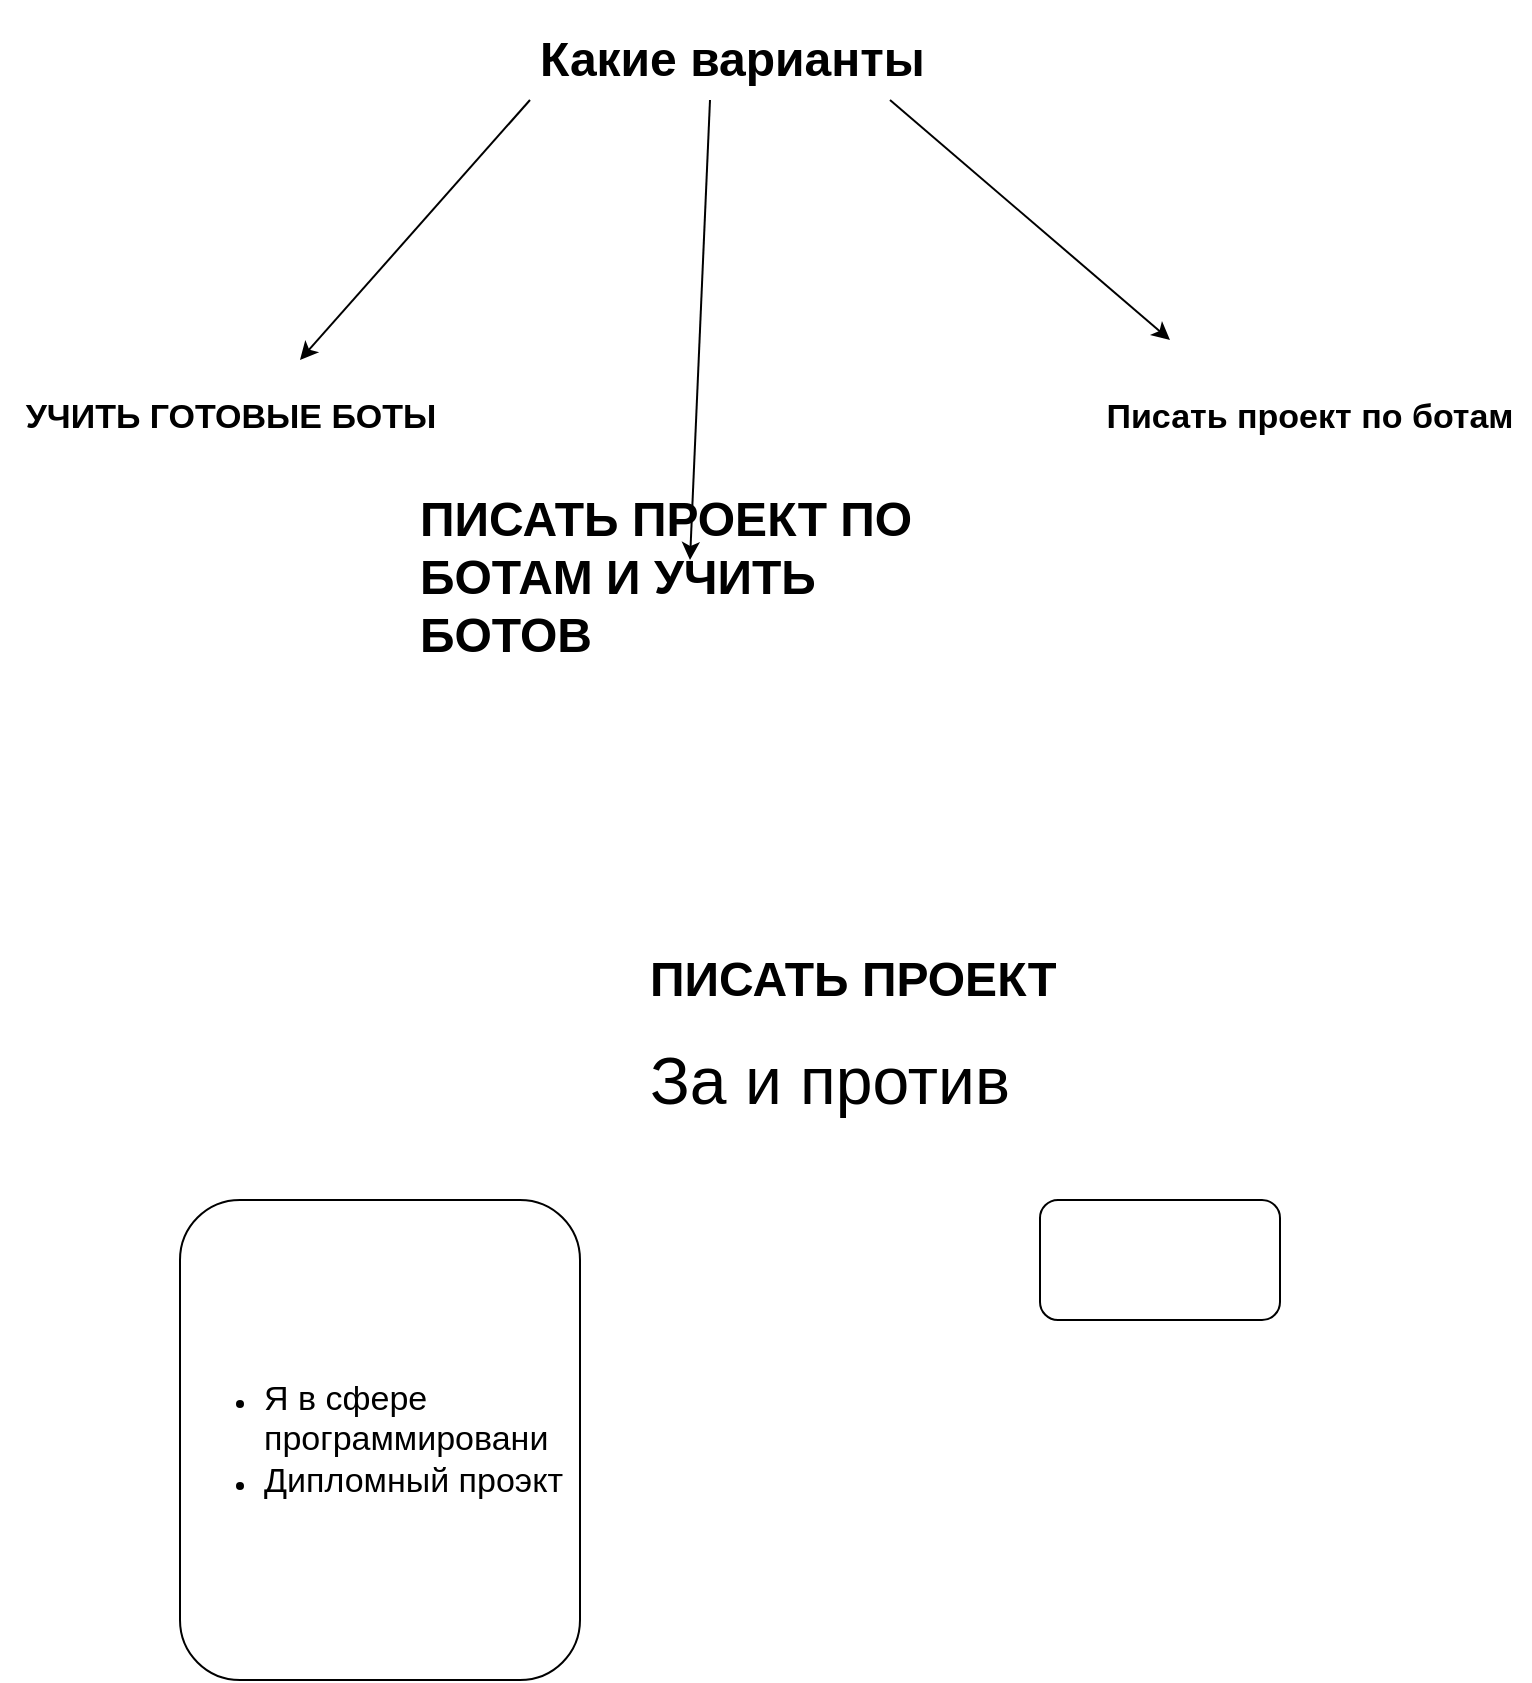 <mxfile version="22.1.22" type="embed">
  <diagram id="l1lZY0W8vkF6sXJbo0kF" name="Page-1">
    <mxGraphModel dx="2202" dy="1852" grid="1" gridSize="10" guides="1" tooltips="1" connect="1" arrows="1" fold="1" page="1" pageScale="1" pageWidth="850" pageHeight="1100" math="0" shadow="0">
      <root>
        <mxCell id="0" />
        <mxCell id="1" parent="0" />
        <mxCell id="2" value="&lt;ul&gt;&lt;li&gt;&lt;font style=&quot;font-size: 17px;&quot;&gt;Я в сфере программировани&lt;/font&gt;&lt;/li&gt;&lt;li&gt;&lt;span style=&quot;font-size: 17px;&quot;&gt;Дипломный проэкт&lt;/span&gt;&lt;/li&gt;&lt;/ul&gt;" style="rounded=1;whiteSpace=wrap;html=1;align=left;" parent="1" vertex="1">
          <mxGeometry x="-20" y="230" width="200" height="240" as="geometry" />
        </mxCell>
        <mxCell id="3" value="" style="rounded=1;whiteSpace=wrap;html=1;" parent="1" vertex="1">
          <mxGeometry x="410" y="230" width="120" height="60" as="geometry" />
        </mxCell>
        <mxCell id="4" value="&lt;h1&gt;ПИСАТЬ ПРОЕКТ&lt;/h1&gt;&lt;p&gt;&lt;font style=&quot;font-size: 33px;&quot;&gt;За и против&lt;/font&gt;&lt;/p&gt;" style="text;html=1;strokeColor=none;fillColor=none;spacing=5;spacingTop=-20;whiteSpace=wrap;overflow=hidden;rounded=0;" parent="1" vertex="1">
          <mxGeometry x="210" y="100" width="220" height="120" as="geometry" />
        </mxCell>
        <mxCell id="16" value="&lt;h1&gt;Какие варианты&lt;/h1&gt;&lt;p&gt;&lt;br&gt;&lt;/p&gt;" style="text;html=1;strokeColor=none;fillColor=none;spacing=5;spacingTop=-20;whiteSpace=wrap;overflow=hidden;rounded=0;" parent="1" vertex="1">
          <mxGeometry x="155" y="-360" width="240" height="60" as="geometry" />
        </mxCell>
        <mxCell id="17" value="" style="endArrow=classic;html=1;rounded=0;" parent="1" edge="1">
          <mxGeometry width="50" height="50" relative="1" as="geometry">
            <mxPoint x="155" y="-320" as="sourcePoint" />
            <mxPoint x="40" y="-190" as="targetPoint" />
            <Array as="points" />
          </mxGeometry>
        </mxCell>
        <mxCell id="18" value="" style="endArrow=classic;html=1;rounded=0;" parent="1" edge="1">
          <mxGeometry width="50" height="50" relative="1" as="geometry">
            <mxPoint x="245" y="-320" as="sourcePoint" />
            <mxPoint x="235" y="-90" as="targetPoint" />
            <Array as="points" />
          </mxGeometry>
        </mxCell>
        <mxCell id="19" value="" style="endArrow=classic;html=1;rounded=0;" parent="1" edge="1">
          <mxGeometry width="50" height="50" relative="1" as="geometry">
            <mxPoint x="335" y="-320" as="sourcePoint" />
            <mxPoint x="475" y="-200" as="targetPoint" />
          </mxGeometry>
        </mxCell>
        <mxCell id="21" value="&lt;font style=&quot;font-size: 17px;&quot;&gt;&lt;b&gt;УЧИТЬ ГОТОВЫЕ БОТЫ&lt;/b&gt;&lt;/font&gt;" style="text;html=1;align=center;verticalAlign=middle;resizable=0;points=[];autosize=1;strokeColor=none;fillColor=none;" parent="1" vertex="1">
          <mxGeometry x="-110" y="-176" width="230" height="30" as="geometry" />
        </mxCell>
        <mxCell id="22" value="&lt;h1&gt;ПИСАТЬ ПРОЕКТ ПО БОТАМ И УЧИТЬ БОТОВ&lt;/h1&gt;" style="text;html=1;strokeColor=none;fillColor=none;spacing=5;spacingTop=-20;whiteSpace=wrap;overflow=hidden;rounded=0;" parent="1" vertex="1">
          <mxGeometry x="95" y="-130" width="290" height="100" as="geometry" />
        </mxCell>
        <mxCell id="23" value="&lt;font size=&quot;1&quot; style=&quot;&quot;&gt;&lt;b style=&quot;font-size: 17px;&quot;&gt;Писать проект по ботам&lt;/b&gt;&lt;/font&gt;" style="text;html=1;strokeColor=none;fillColor=none;align=center;verticalAlign=middle;whiteSpace=wrap;rounded=0;" parent="1" vertex="1">
          <mxGeometry x="435" y="-200" width="220" height="78" as="geometry" />
        </mxCell>
      </root>
    </mxGraphModel>
  </diagram>
</mxfile>
